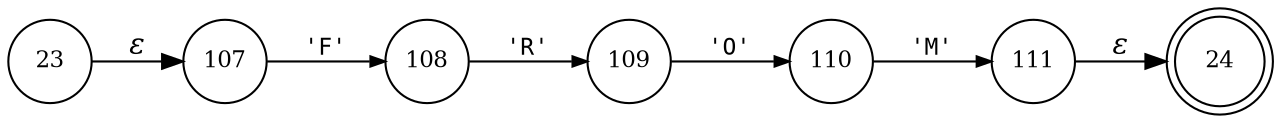 digraph ATN {
rankdir=LR;
s24[fontsize=11, label="24", shape=doublecircle, fixedsize=true, width=.6];
s23[fontsize=11,label="23", shape=circle, fixedsize=true, width=.55, peripheries=1];
s107[fontsize=11,label="107", shape=circle, fixedsize=true, width=.55, peripheries=1];
s108[fontsize=11,label="108", shape=circle, fixedsize=true, width=.55, peripheries=1];
s109[fontsize=11,label="109", shape=circle, fixedsize=true, width=.55, peripheries=1];
s110[fontsize=11,label="110", shape=circle, fixedsize=true, width=.55, peripheries=1];
s111[fontsize=11,label="111", shape=circle, fixedsize=true, width=.55, peripheries=1];
s23 -> s107 [fontname="Times-Italic", label="&epsilon;"];
s107 -> s108 [fontsize=11, fontname="Courier", arrowsize=.7, label = "'F'", arrowhead = normal];
s108 -> s109 [fontsize=11, fontname="Courier", arrowsize=.7, label = "'R'", arrowhead = normal];
s109 -> s110 [fontsize=11, fontname="Courier", arrowsize=.7, label = "'O'", arrowhead = normal];
s110 -> s111 [fontsize=11, fontname="Courier", arrowsize=.7, label = "'M'", arrowhead = normal];
s111 -> s24 [fontname="Times-Italic", label="&epsilon;"];
}